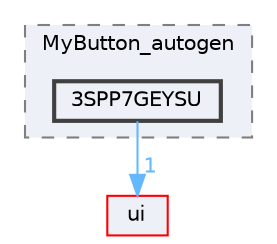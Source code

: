 digraph "3SPP7GEYSU"
{
 // LATEX_PDF_SIZE
  bgcolor="transparent";
  edge [fontname=Helvetica,fontsize=10,labelfontname=Helvetica,labelfontsize=10];
  node [fontname=Helvetica,fontsize=10,shape=box,height=0.2,width=0.4];
  compound=true
  subgraph clusterdir_15aed54d60d39935a4775eb564299dbd {
    graph [ bgcolor="#edf0f7", pencolor="grey50", label="MyButton_autogen", fontname=Helvetica,fontsize=10 style="filled,dashed", URL="dir_15aed54d60d39935a4775eb564299dbd.html",tooltip=""]
  dir_0a0e2f31208b16af1fd3d2e2d9906867 [label="3SPP7GEYSU", fillcolor="#edf0f7", color="grey25", style="filled,bold", URL="dir_0a0e2f31208b16af1fd3d2e2d9906867.html",tooltip=""];
  }
  dir_1788f8309b1a812dcb800a185471cf6c [label="ui", fillcolor="#edf0f7", color="red", style="filled", URL="dir_1788f8309b1a812dcb800a185471cf6c.html",tooltip=""];
  dir_0a0e2f31208b16af1fd3d2e2d9906867->dir_1788f8309b1a812dcb800a185471cf6c [headlabel="1", labeldistance=1.5 headhref="dir_000005_000351.html" href="dir_000005_000351.html" color="steelblue1" fontcolor="steelblue1"];
}
